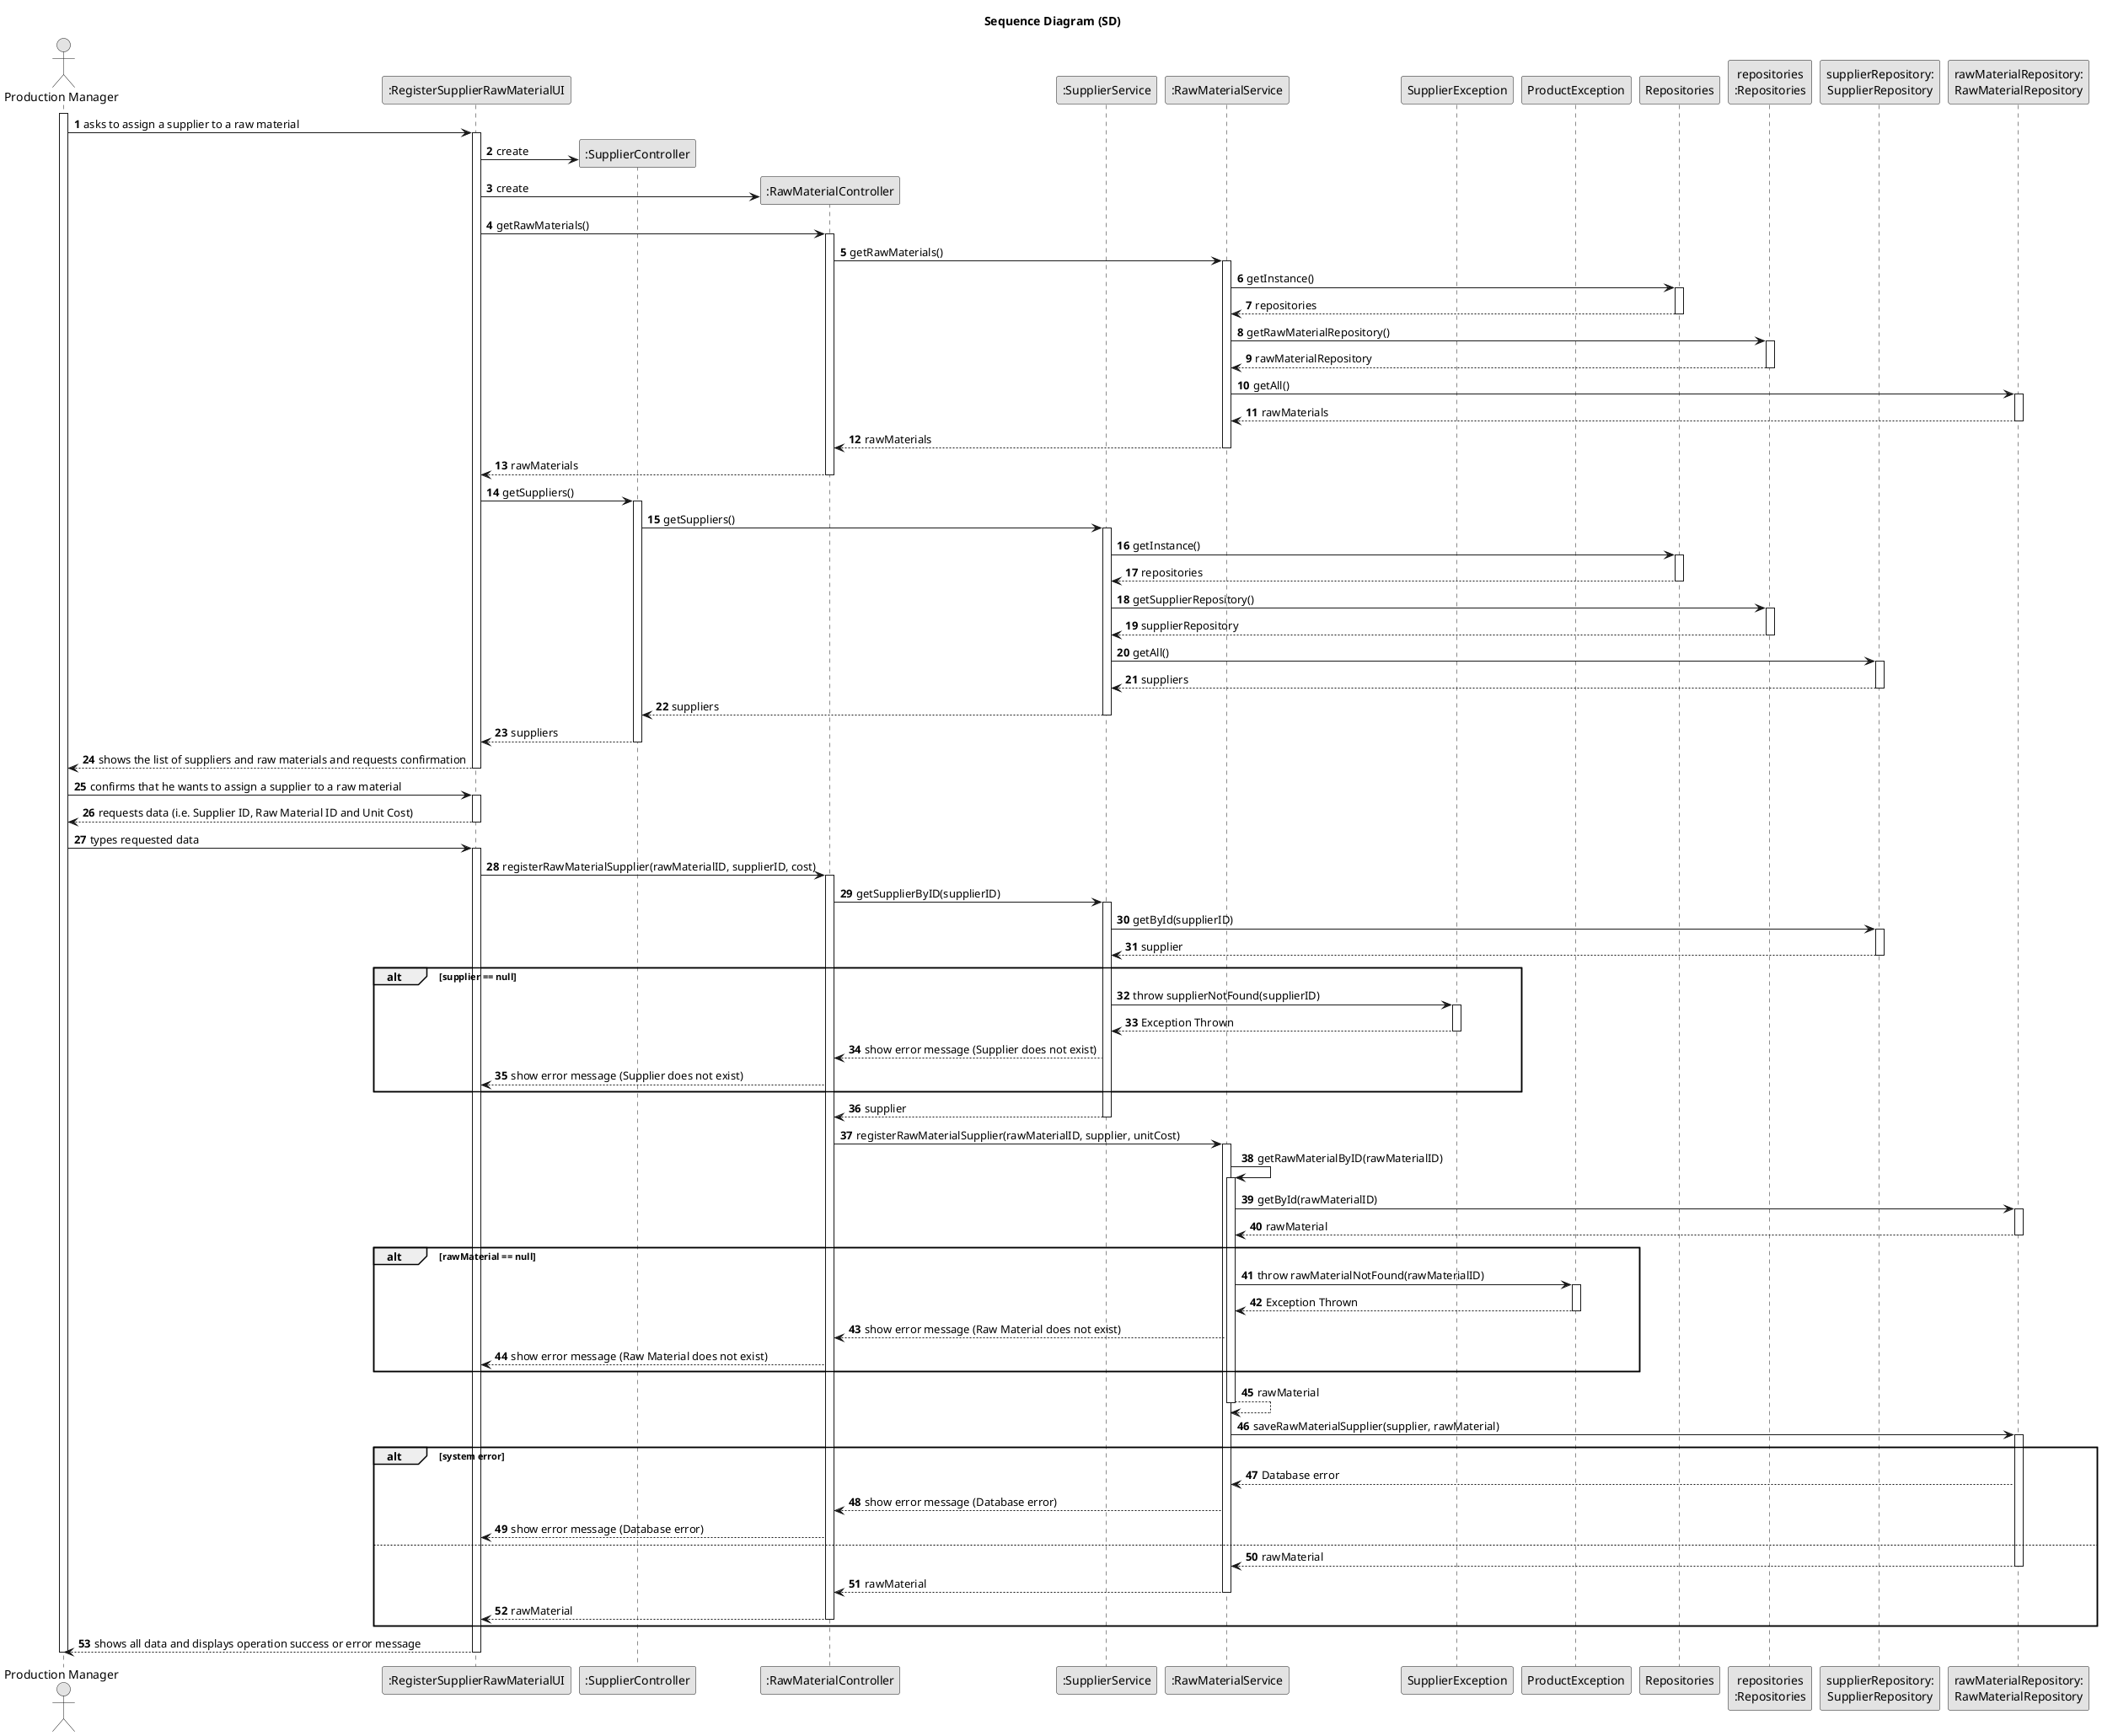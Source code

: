 @startuml
skinparam monochrome true
skinparam packageStyle rectangle
skinparam shadowing false

title Sequence Diagram (SD)

autonumber

actor "Production Manager" as PM
participant ":RegisterSupplierRawMaterialUI" as UI
participant ":SupplierController" as supCTRL
participant ":RawMaterialController" as rawCTRL
participant ":SupplierService" as supSRV
participant ":RawMaterialService" as rawSRV
participant "SupplierException" as supEXC
participant "ProductException" as rawEXC
participant "Repositories" as REPS
participant "repositories\n:Repositories" as REP
participant "supplierRepository:\nSupplierRepository" as supplierRepository
participant "rawMaterialRepository:\nRawMaterialRepository" as rawMaterialRepository

activate PM
    PM -> UI : asks to assign a supplier to a raw material
    activate UI

        UI -> supCTRL** : create

        UI -> rawCTRL** : create

        UI -> rawCTRL : getRawMaterials()
        activate rawCTRL
            rawCTRL -> rawSRV : getRawMaterials()
            activate rawSRV

                rawSRV -> REPS : getInstance()
                activate REPS
                REPS --> rawSRV: repositories
                deactivate REPS
                rawSRV -> REP : getRawMaterialRepository()
                activate REP
                REP --> rawSRV : rawMaterialRepository
                deactivate REP

                rawSRV -> rawMaterialRepository : getAll()
                activate rawMaterialRepository
                rawMaterialRepository --> rawSRV : rawMaterials
                deactivate rawMaterialRepository
            rawSRV --> rawCTRL : rawMaterials
            deactivate rawSRV
        rawCTRL --> UI : rawMaterials
        deactivate rawCTRL

        UI -> supCTRL : getSuppliers()
        activate supCTRL
            supCTRL -> supSRV : getSuppliers()
            activate supSRV

                supSRV -> REPS : getInstance()
                activate REPS
                REPS --> supSRV: repositories
                deactivate REPS
                supSRV -> REP : getSupplierRepository()
                activate REP
                REP --> supSRV : supplierRepository
                deactivate REP

                supSRV -> supplierRepository : getAll()
                activate supplierRepository
                supplierRepository --> supSRV : suppliers
                deactivate supplierRepository
            supSRV --> supCTRL : suppliers
            deactivate supSRV
        supCTRL --> UI : suppliers
        deactivate supCTRL

    UI --> PM : shows the list of suppliers and raw materials and requests confirmation
    deactivate UI

    PM -> UI : confirms that he wants to assign a supplier to a raw material
    activate UI
        UI --> PM : requests data (i.e. Supplier ID, Raw Material ID and Unit Cost)
    deactivate UI

    PM -> UI : types requested data
    activate UI
        UI -> rawCTRL: registerRawMaterialSupplier(rawMaterialID, supplierID, cost)
        activate rawCTRL
            rawCTRL -> supSRV: getSupplierByID(supplierID)
            activate supSRV

                supSRV -> supplierRepository: getById(supplierID)
                activate supplierRepository
                supplierRepository --> supSRV: supplier
                deactivate supplierRepository

                alt supplier == null
                    supSRV -> supEXC: throw supplierNotFound(supplierID)
                    activate supEXC
                    supEXC --> supSRV: Exception Thrown
                    deactivate supEXC
                    supSRV --> rawCTRL: show error message (Supplier does not exist)

                    rawCTRL --> UI: show error message (Supplier does not exist)
                end

            supSRV --> rawCTRL: supplier
            deactivate supSRV

            rawCTRL -> rawSRV: registerRawMaterialSupplier(rawMaterialID, supplier, unitCost)
            activate rawSRV

                rawSRV -> rawSRV : getRawMaterialByID(rawMaterialID)
                activate rawSRV

                rawSRV -> rawMaterialRepository: getById(rawMaterialID)
                activate rawMaterialRepository
                rawMaterialRepository --> rawSRV: rawMaterial
                deactivate rawMaterialRepository

                alt rawMaterial == null
                    rawSRV -> rawEXC: throw rawMaterialNotFound(rawMaterialID)
                    activate rawEXC
                    rawEXC --> rawSRV: Exception Thrown
                    deactivate rawEXC
                    rawSRV --> rawCTRL: show error message (Raw Material does not exist)

                    rawCTRL --> UI: show error message (Raw Material does not exist)
                end

                rawSRV --> rawSRV : rawMaterial
                deactivate rawSRV

                    rawSRV -> rawMaterialRepository: saveRawMaterialSupplier(supplier, rawMaterial)
                    activate rawMaterialRepository
                    alt system error
                        rawMaterialRepository --> rawSRV: Database error

                        rawSRV --> rawCTRL: show error message (Database error)

                        rawCTRL --> UI: show error message (Database error)
                    else
                        rawMaterialRepository --> rawSRV: rawMaterial
                        deactivate rawMaterialRepository
                        rawSRV --> rawCTRL: rawMaterial
                        deactivate rawSRV
                        rawCTRL --> UI: rawMaterial
                        deactivate rawCTRL
                    end


    UI --> PM: shows all data and displays operation success or error message
    deactivate UI

deactivate PM
@enduml
